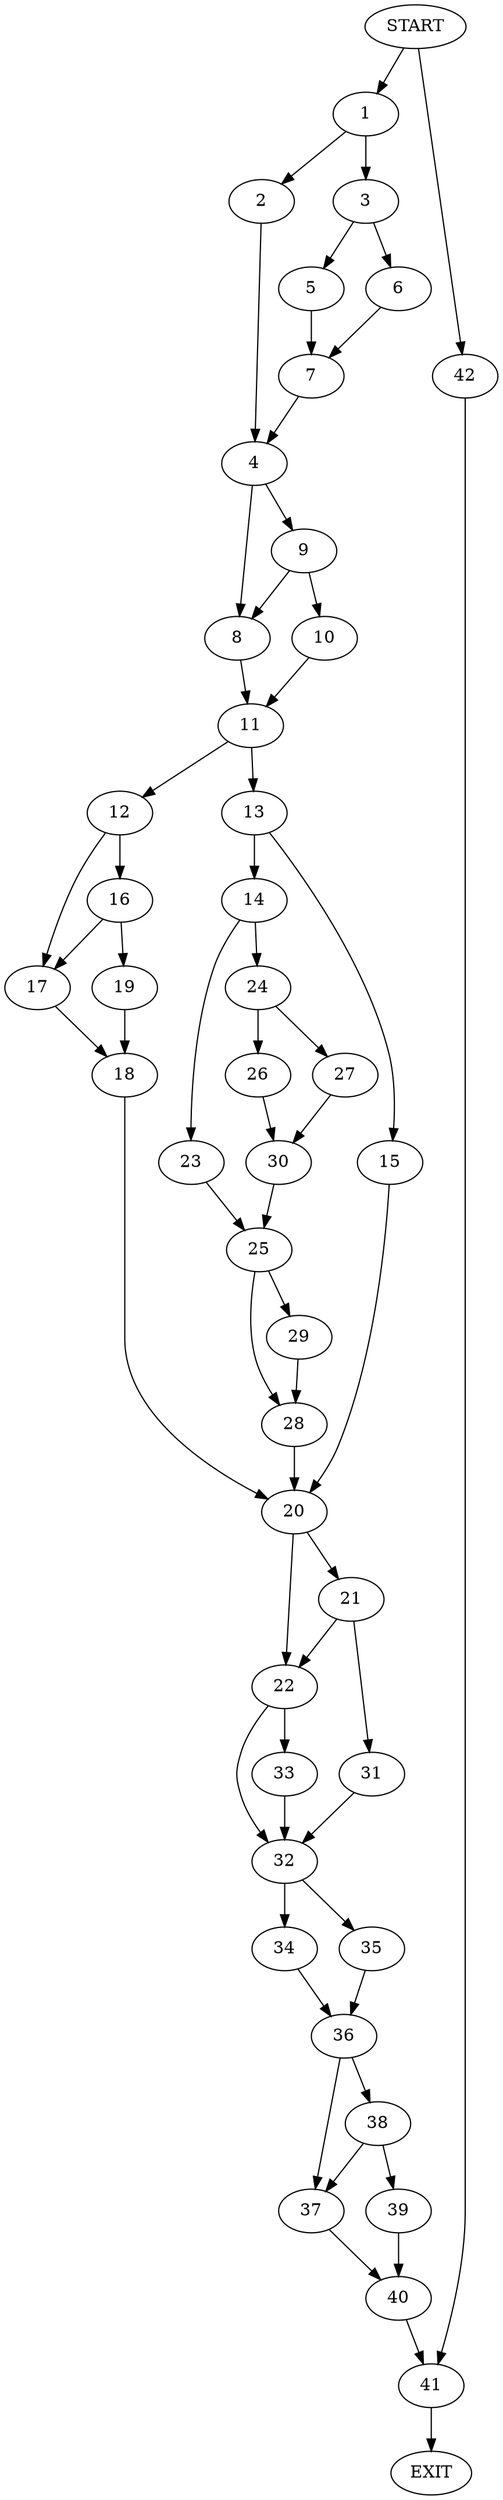 digraph {
0 [label="START"]
43 [label="EXIT"]
0 -> 1
1 -> 2
1 -> 3
2 -> 4
3 -> 5
3 -> 6
5 -> 7
6 -> 7
7 -> 4
4 -> 8
4 -> 9
9 -> 8
9 -> 10
8 -> 11
10 -> 11
11 -> 12
11 -> 13
13 -> 14
13 -> 15
12 -> 16
12 -> 17
17 -> 18
16 -> 19
16 -> 17
19 -> 18
18 -> 20
20 -> 21
20 -> 22
14 -> 23
14 -> 24
15 -> 20
23 -> 25
24 -> 26
24 -> 27
25 -> 28
25 -> 29
27 -> 30
26 -> 30
30 -> 25
29 -> 28
28 -> 20
21 -> 31
21 -> 22
22 -> 32
22 -> 33
31 -> 32
32 -> 34
32 -> 35
33 -> 32
35 -> 36
34 -> 36
36 -> 37
36 -> 38
38 -> 39
38 -> 37
37 -> 40
39 -> 40
40 -> 41
41 -> 43
0 -> 42
42 -> 41
}
